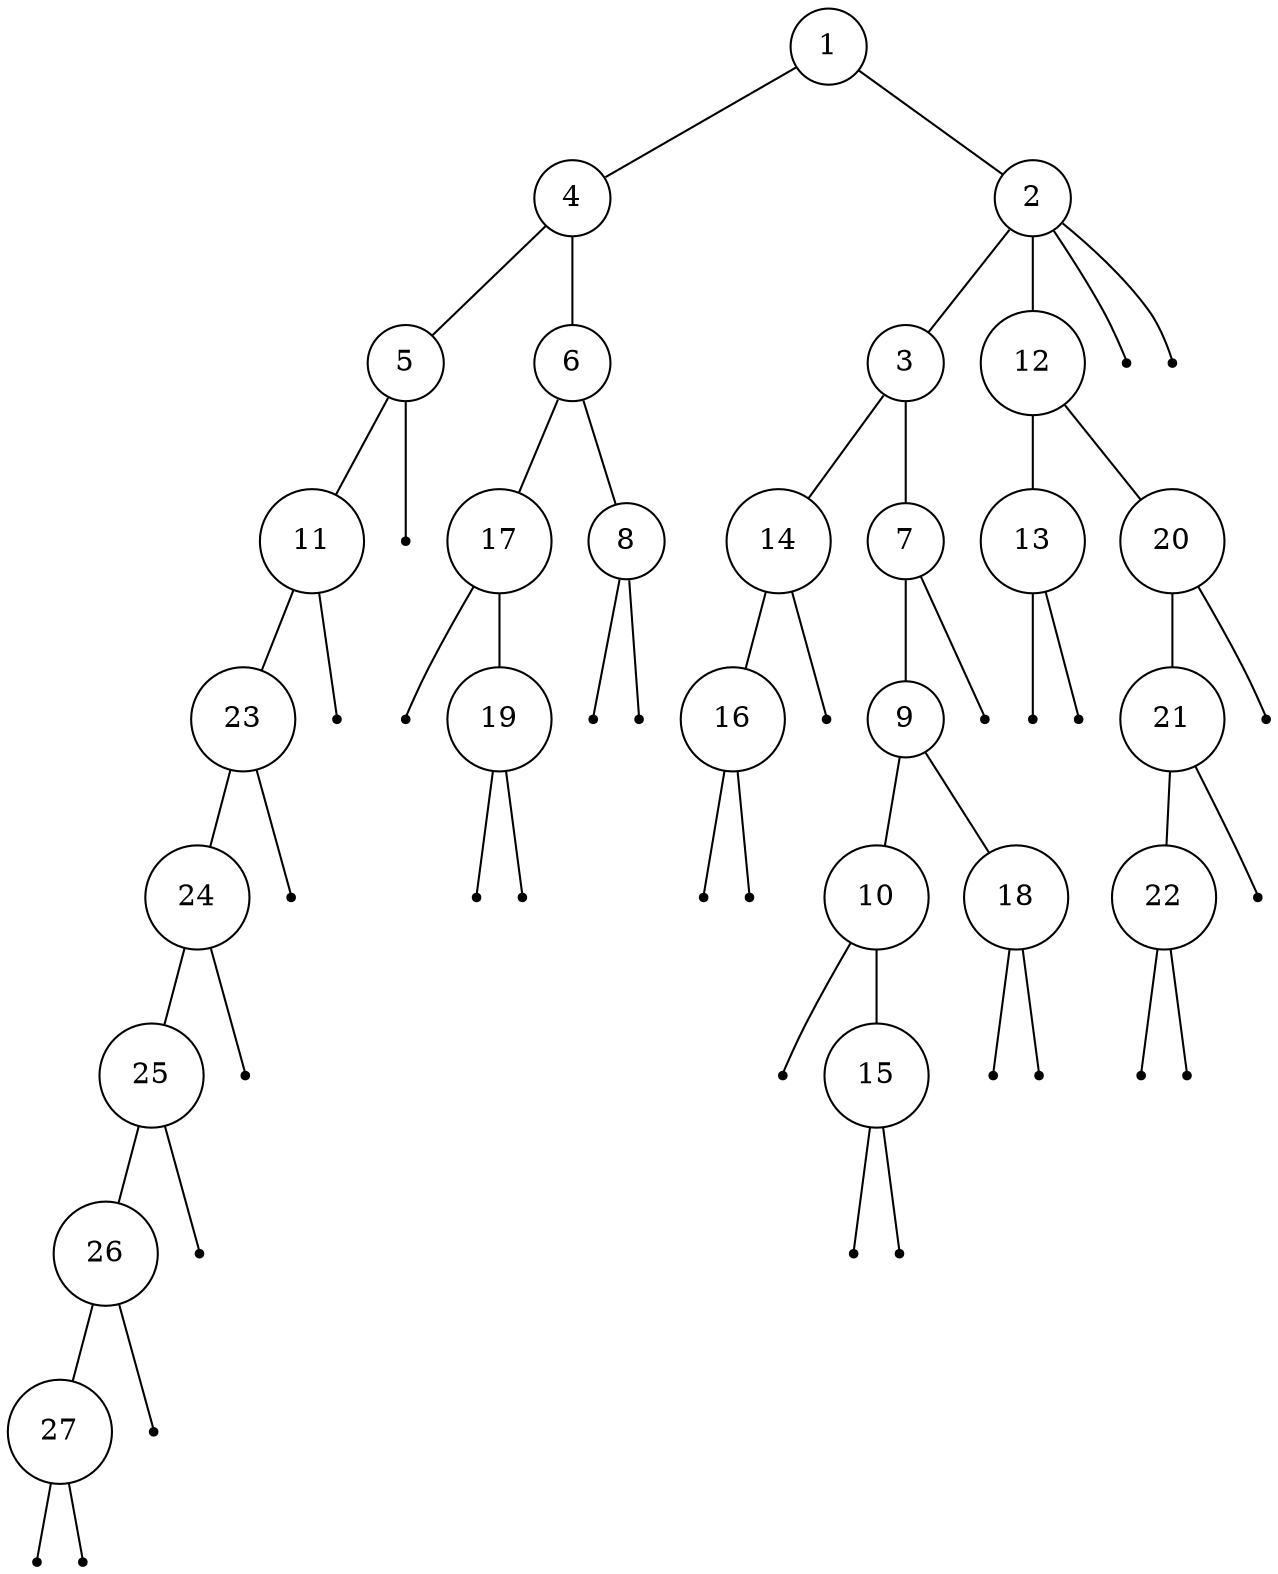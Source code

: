 digraph {
  edge [arrowhead = none, arrowtail=none];
treeimplementationSchroderTreeImpl24d46ca6 [label="1", shape=circle, width=0.1];
treeimplementationSchroderTreeImpl24d46ca6 -> treeimplementationSchroderTreeImpl4517d9a3;
treeimplementationSchroderTreeImpl24d46ca6 -> treeimplementationSchroderTreeImpl372f7a8d;
treeimplementationSchroderTreeImpl4517d9a3 [label="4", shape=circle, width=0.1];
treeimplementationSchroderTreeImpl4517d9a3 -> treeimplementationSchroderTreeImpl2f92e0f4;
treeimplementationSchroderTreeImpl4517d9a3 -> treeimplementationSchroderTreeImpl28a418fc;
treeimplementationSchroderTreeImpl2f92e0f4 [label="5", shape=circle, width=0.1];
treeimplementationSchroderTreeImpl2f92e0f4 -> treeimplementationSchroderTreeImpl5305068a;
treeimplementationSchroderTreeImpl2f92e0f4 -> treeimplementationSchroderTreeImpl1f32e575;
treeimplementationSchroderTreeImpl5305068a [label="11", shape=circle, width=0.1];
treeimplementationSchroderTreeImpl5305068a -> treeimplementationSchroderTreeImpl279f2327;
treeimplementationSchroderTreeImpl5305068a -> treeimplementationSchroderTreeImpl2ff4acd0;
treeimplementationSchroderTreeImpl279f2327 [label="23", shape=circle, width=0.1];
treeimplementationSchroderTreeImpl279f2327 -> treeimplementationSchroderTreeImpl54bedef2;
treeimplementationSchroderTreeImpl279f2327 -> treeimplementationSchroderTreeImpl5caf905d;
treeimplementationSchroderTreeImpl54bedef2 [label="24", shape=circle, width=0.1];
treeimplementationSchroderTreeImpl54bedef2 -> treeimplementationSchroderTreeImpl27716f4;
treeimplementationSchroderTreeImpl54bedef2 -> treeimplementationSchroderTreeImpl8efb846;
treeimplementationSchroderTreeImpl27716f4 [label="25", shape=circle, width=0.1];
treeimplementationSchroderTreeImpl27716f4 -> treeimplementationSchroderTreeImpl2a84aee7;
treeimplementationSchroderTreeImpl27716f4 -> treeimplementationSchroderTreeImpla09ee92;
treeimplementationSchroderTreeImpl2a84aee7 [label="26", shape=circle, width=0.1];
treeimplementationSchroderTreeImpl2a84aee7 -> treeimplementationSchroderTreeImpl30f39991;
treeimplementationSchroderTreeImpl2a84aee7 -> treeimplementationSchroderTreeImpl452b3a41;
treeimplementationSchroderTreeImpl30f39991 [label="27", shape=circle, width=0.1];
treeimplementationSchroderTreeImpl30f39991 -> treeimplementationSchroderTreeImpl4a574795;
treeimplementationSchroderTreeImpl30f39991 -> treeimplementationSchroderTreeImplf6f4d33;
treeimplementationSchroderTreeImpl4a574795 [label="", shape=point];
treeimplementationSchroderTreeImplf6f4d33 [label="", shape=point];
treeimplementationSchroderTreeImpl452b3a41 [label="", shape=point];
treeimplementationSchroderTreeImpla09ee92 [label="", shape=point];
treeimplementationSchroderTreeImpl8efb846 [label="", shape=point];
treeimplementationSchroderTreeImpl5caf905d [label="", shape=point];
treeimplementationSchroderTreeImpl2ff4acd0 [label="", shape=point];
treeimplementationSchroderTreeImpl1f32e575 [label="", shape=point];
treeimplementationSchroderTreeImpl28a418fc [label="6", shape=circle, width=0.1];
treeimplementationSchroderTreeImpl28a418fc -> treeimplementationSchroderTreeImpl23fc625e;
treeimplementationSchroderTreeImpl28a418fc -> treeimplementationSchroderTreeImpl3f99bd52;
treeimplementationSchroderTreeImpl23fc625e [label="17", shape=circle, width=0.1];
treeimplementationSchroderTreeImpl23fc625e -> treeimplementationSchroderTreeImpl4f023edb;
treeimplementationSchroderTreeImpl23fc625e -> treeimplementationSchroderTreeImpl3a71f4dd;
treeimplementationSchroderTreeImpl4f023edb [label="", shape=point];
treeimplementationSchroderTreeImpl3a71f4dd [label="19", shape=circle, width=0.1];
treeimplementationSchroderTreeImpl3a71f4dd -> treeimplementationSchroderTreeImpl7adf9f5f;
treeimplementationSchroderTreeImpl3a71f4dd -> treeimplementationSchroderTreeImpl85ede7b;
treeimplementationSchroderTreeImpl7adf9f5f [label="", shape=point];
treeimplementationSchroderTreeImpl85ede7b [label="", shape=point];
treeimplementationSchroderTreeImpl3f99bd52 [label="8", shape=circle, width=0.1];
treeimplementationSchroderTreeImpl3f99bd52 -> treeimplementationSchroderTreeImpl5674cd4d;
treeimplementationSchroderTreeImpl3f99bd52 -> treeimplementationSchroderTreeImpl63961c42;
treeimplementationSchroderTreeImpl5674cd4d [label="", shape=point];
treeimplementationSchroderTreeImpl63961c42 [label="", shape=point];
treeimplementationSchroderTreeImpl372f7a8d [label="2", shape=circle, width=0.1];
treeimplementationSchroderTreeImpl372f7a8d -> treeimplementationSchroderTreeImpl65b54208;
treeimplementationSchroderTreeImpl372f7a8d -> treeimplementationSchroderTreeImpl1be6f5c3;
treeimplementationSchroderTreeImpl372f7a8d -> treeimplementationSchroderTreeImpl6b884d57;
treeimplementationSchroderTreeImpl372f7a8d -> treeimplementationSchroderTreeImpl38af3868;
treeimplementationSchroderTreeImpl65b54208 [label="3", shape=circle, width=0.1];
treeimplementationSchroderTreeImpl65b54208 -> treeimplementationSchroderTreeImpl77459877;
treeimplementationSchroderTreeImpl65b54208 -> treeimplementationSchroderTreeImpl5b2133b1;
treeimplementationSchroderTreeImpl77459877 [label="14", shape=circle, width=0.1];
treeimplementationSchroderTreeImpl77459877 -> treeimplementationSchroderTreeImpl72ea2f77;
treeimplementationSchroderTreeImpl77459877 -> treeimplementationSchroderTreeImpl33c7353a;
treeimplementationSchroderTreeImpl72ea2f77 [label="16", shape=circle, width=0.1];
treeimplementationSchroderTreeImpl72ea2f77 -> treeimplementationSchroderTreeImpl681a9515;
treeimplementationSchroderTreeImpl72ea2f77 -> treeimplementationSchroderTreeImpl3af49f1c;
treeimplementationSchroderTreeImpl681a9515 [label="", shape=point];
treeimplementationSchroderTreeImpl3af49f1c [label="", shape=point];
treeimplementationSchroderTreeImpl33c7353a [label="", shape=point];
treeimplementationSchroderTreeImpl5b2133b1 [label="7", shape=circle, width=0.1];
treeimplementationSchroderTreeImpl5b2133b1 -> treeimplementationSchroderTreeImpl19469ea2;
treeimplementationSchroderTreeImpl5b2133b1 -> treeimplementationSchroderTreeImpl13221655;
treeimplementationSchroderTreeImpl19469ea2 [label="9", shape=circle, width=0.1];
treeimplementationSchroderTreeImpl19469ea2 -> treeimplementationSchroderTreeImpl2f2c9b19;
treeimplementationSchroderTreeImpl19469ea2 -> treeimplementationSchroderTreeImpl31befd9f;
treeimplementationSchroderTreeImpl2f2c9b19 [label="10", shape=circle, width=0.1];
treeimplementationSchroderTreeImpl2f2c9b19 -> treeimplementationSchroderTreeImpl1c20c684;
treeimplementationSchroderTreeImpl2f2c9b19 -> treeimplementationSchroderTreeImpl1fb3ebeb;
treeimplementationSchroderTreeImpl1c20c684 [label="", shape=point];
treeimplementationSchroderTreeImpl1fb3ebeb [label="15", shape=circle, width=0.1];
treeimplementationSchroderTreeImpl1fb3ebeb -> treeimplementationSchroderTreeImpl548c4f57;
treeimplementationSchroderTreeImpl1fb3ebeb -> treeimplementationSchroderTreeImpl1218025c;
treeimplementationSchroderTreeImpl548c4f57 [label="", shape=point];
treeimplementationSchroderTreeImpl1218025c [label="", shape=point];
treeimplementationSchroderTreeImpl31befd9f [label="18", shape=circle, width=0.1];
treeimplementationSchroderTreeImpl31befd9f -> treeimplementationSchroderTreeImpl816f27d;
treeimplementationSchroderTreeImpl31befd9f -> treeimplementationSchroderTreeImpl87aac27;
treeimplementationSchroderTreeImpl816f27d [label="", shape=point];
treeimplementationSchroderTreeImpl87aac27 [label="", shape=point];
treeimplementationSchroderTreeImpl13221655 [label="", shape=point];
treeimplementationSchroderTreeImpl1be6f5c3 [label="12", shape=circle, width=0.1];
treeimplementationSchroderTreeImpl1be6f5c3 -> treeimplementationSchroderTreeImpl3e3abc88;
treeimplementationSchroderTreeImpl1be6f5c3 -> treeimplementationSchroderTreeImpl6ce253f1;
treeimplementationSchroderTreeImpl3e3abc88 [label="13", shape=circle, width=0.1];
treeimplementationSchroderTreeImpl3e3abc88 -> treeimplementationSchroderTreeImpl53d8d10a;
treeimplementationSchroderTreeImpl3e3abc88 -> treeimplementationSchroderTreeImple9e54c2;
treeimplementationSchroderTreeImpl53d8d10a [label="", shape=point];
treeimplementationSchroderTreeImple9e54c2 [label="", shape=point];
treeimplementationSchroderTreeImpl6ce253f1 [label="20", shape=circle, width=0.1];
treeimplementationSchroderTreeImpl6ce253f1 -> treeimplementationSchroderTreeImpl65ab7765;
treeimplementationSchroderTreeImpl6ce253f1 -> treeimplementationSchroderTreeImpl1b28cdfa;
treeimplementationSchroderTreeImpl65ab7765 [label="21", shape=circle, width=0.1];
treeimplementationSchroderTreeImpl65ab7765 -> treeimplementationSchroderTreeImpleed1f14;
treeimplementationSchroderTreeImpl65ab7765 -> treeimplementationSchroderTreeImpl7229724f;
treeimplementationSchroderTreeImpleed1f14 [label="22", shape=circle, width=0.1];
treeimplementationSchroderTreeImpleed1f14 -> treeimplementationSchroderTreeImpl4c873330;
treeimplementationSchroderTreeImpleed1f14 -> treeimplementationSchroderTreeImpl119d7047;
treeimplementationSchroderTreeImpl4c873330 [label="", shape=point];
treeimplementationSchroderTreeImpl119d7047 [label="", shape=point];
treeimplementationSchroderTreeImpl7229724f [label="", shape=point];
treeimplementationSchroderTreeImpl1b28cdfa [label="", shape=point];
treeimplementationSchroderTreeImpl6b884d57 [label="", shape=point];
treeimplementationSchroderTreeImpl38af3868 [label="", shape=point];
}